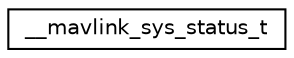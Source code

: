 digraph "Graphical Class Hierarchy"
{
 // INTERACTIVE_SVG=YES
  edge [fontname="Helvetica",fontsize="10",labelfontname="Helvetica",labelfontsize="10"];
  node [fontname="Helvetica",fontsize="10",shape=record];
  rankdir="LR";
  Node1 [label="__mavlink_sys_status_t",height=0.2,width=0.4,color="black", fillcolor="white", style="filled",URL="$struct____mavlink__sys__status__t.html"];
}
